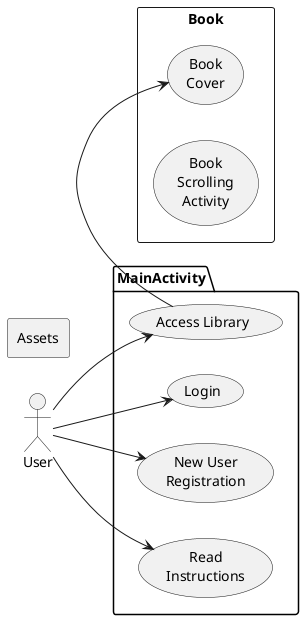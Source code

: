 @startuml
'https://plantuml.com/use-case-diagram

left to right direction
actor User as user

package MainActivity {
  usecase "Access Library" as library
  usecase "Login" as login
  usecase "New User\nRegistration" as register
  usecase "Read\nInstructions" as instructions
}

user --> library
user --> login
user --> register
user --> instructions

rectangle Assets {
}

rectangle Book {
  usecase "Book\nCover" as cover
  usecase "Book\nScrolling\nActivity" as scroll
}

library -> cover

@enduml
